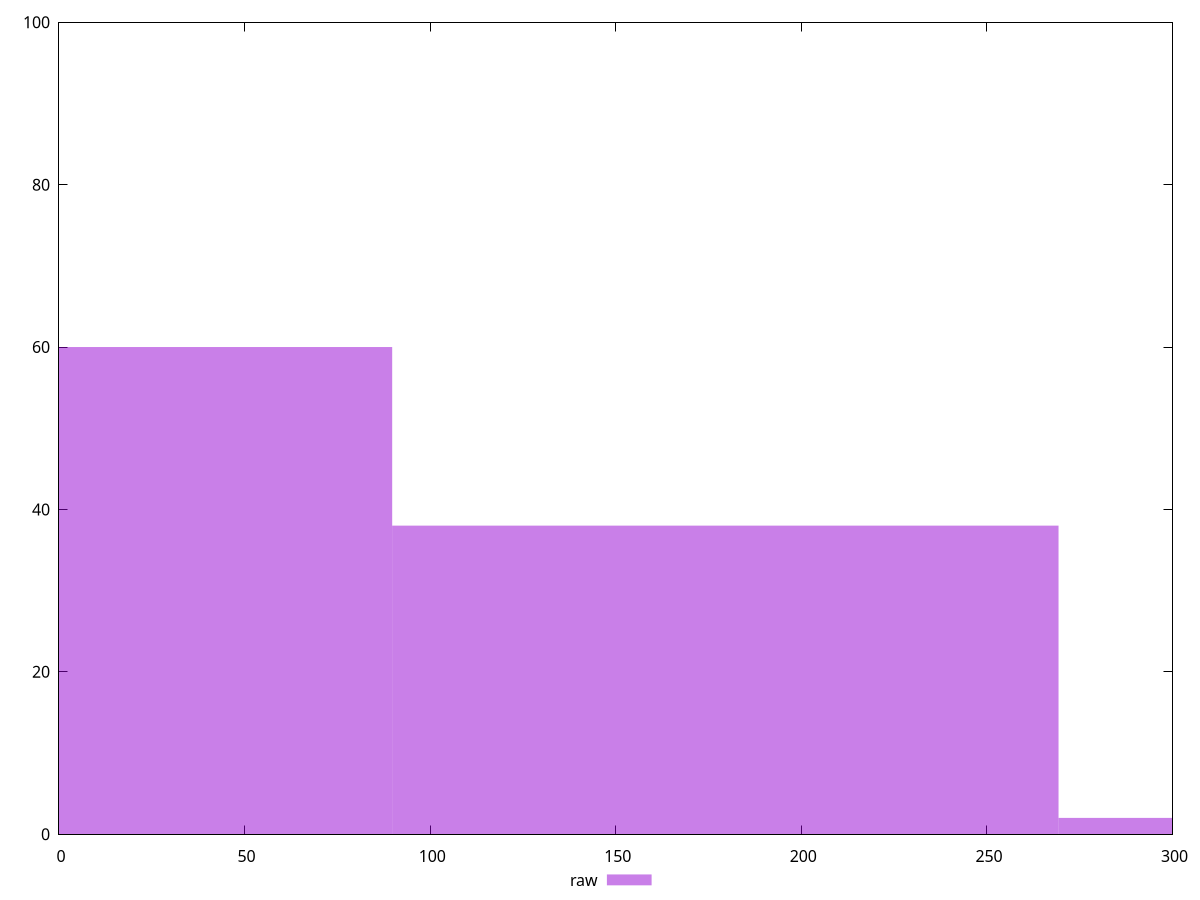 reset

$raw <<EOF
179.53091255826067 38
0 60
359.06182511652133 2
EOF

set key outside below
set boxwidth 179.53091255826067
set xrange [0:300]
set yrange [0:100]
set trange [0:100]
set style fill transparent solid 0.5 noborder
set terminal svg size 640, 490 enhanced background rgb 'white'
set output "report_00025_2021-02-22T21:38:55.199Z/unminified-javascript/samples/pages+cached/raw/histogram.svg"

plot $raw title "raw" with boxes

reset
